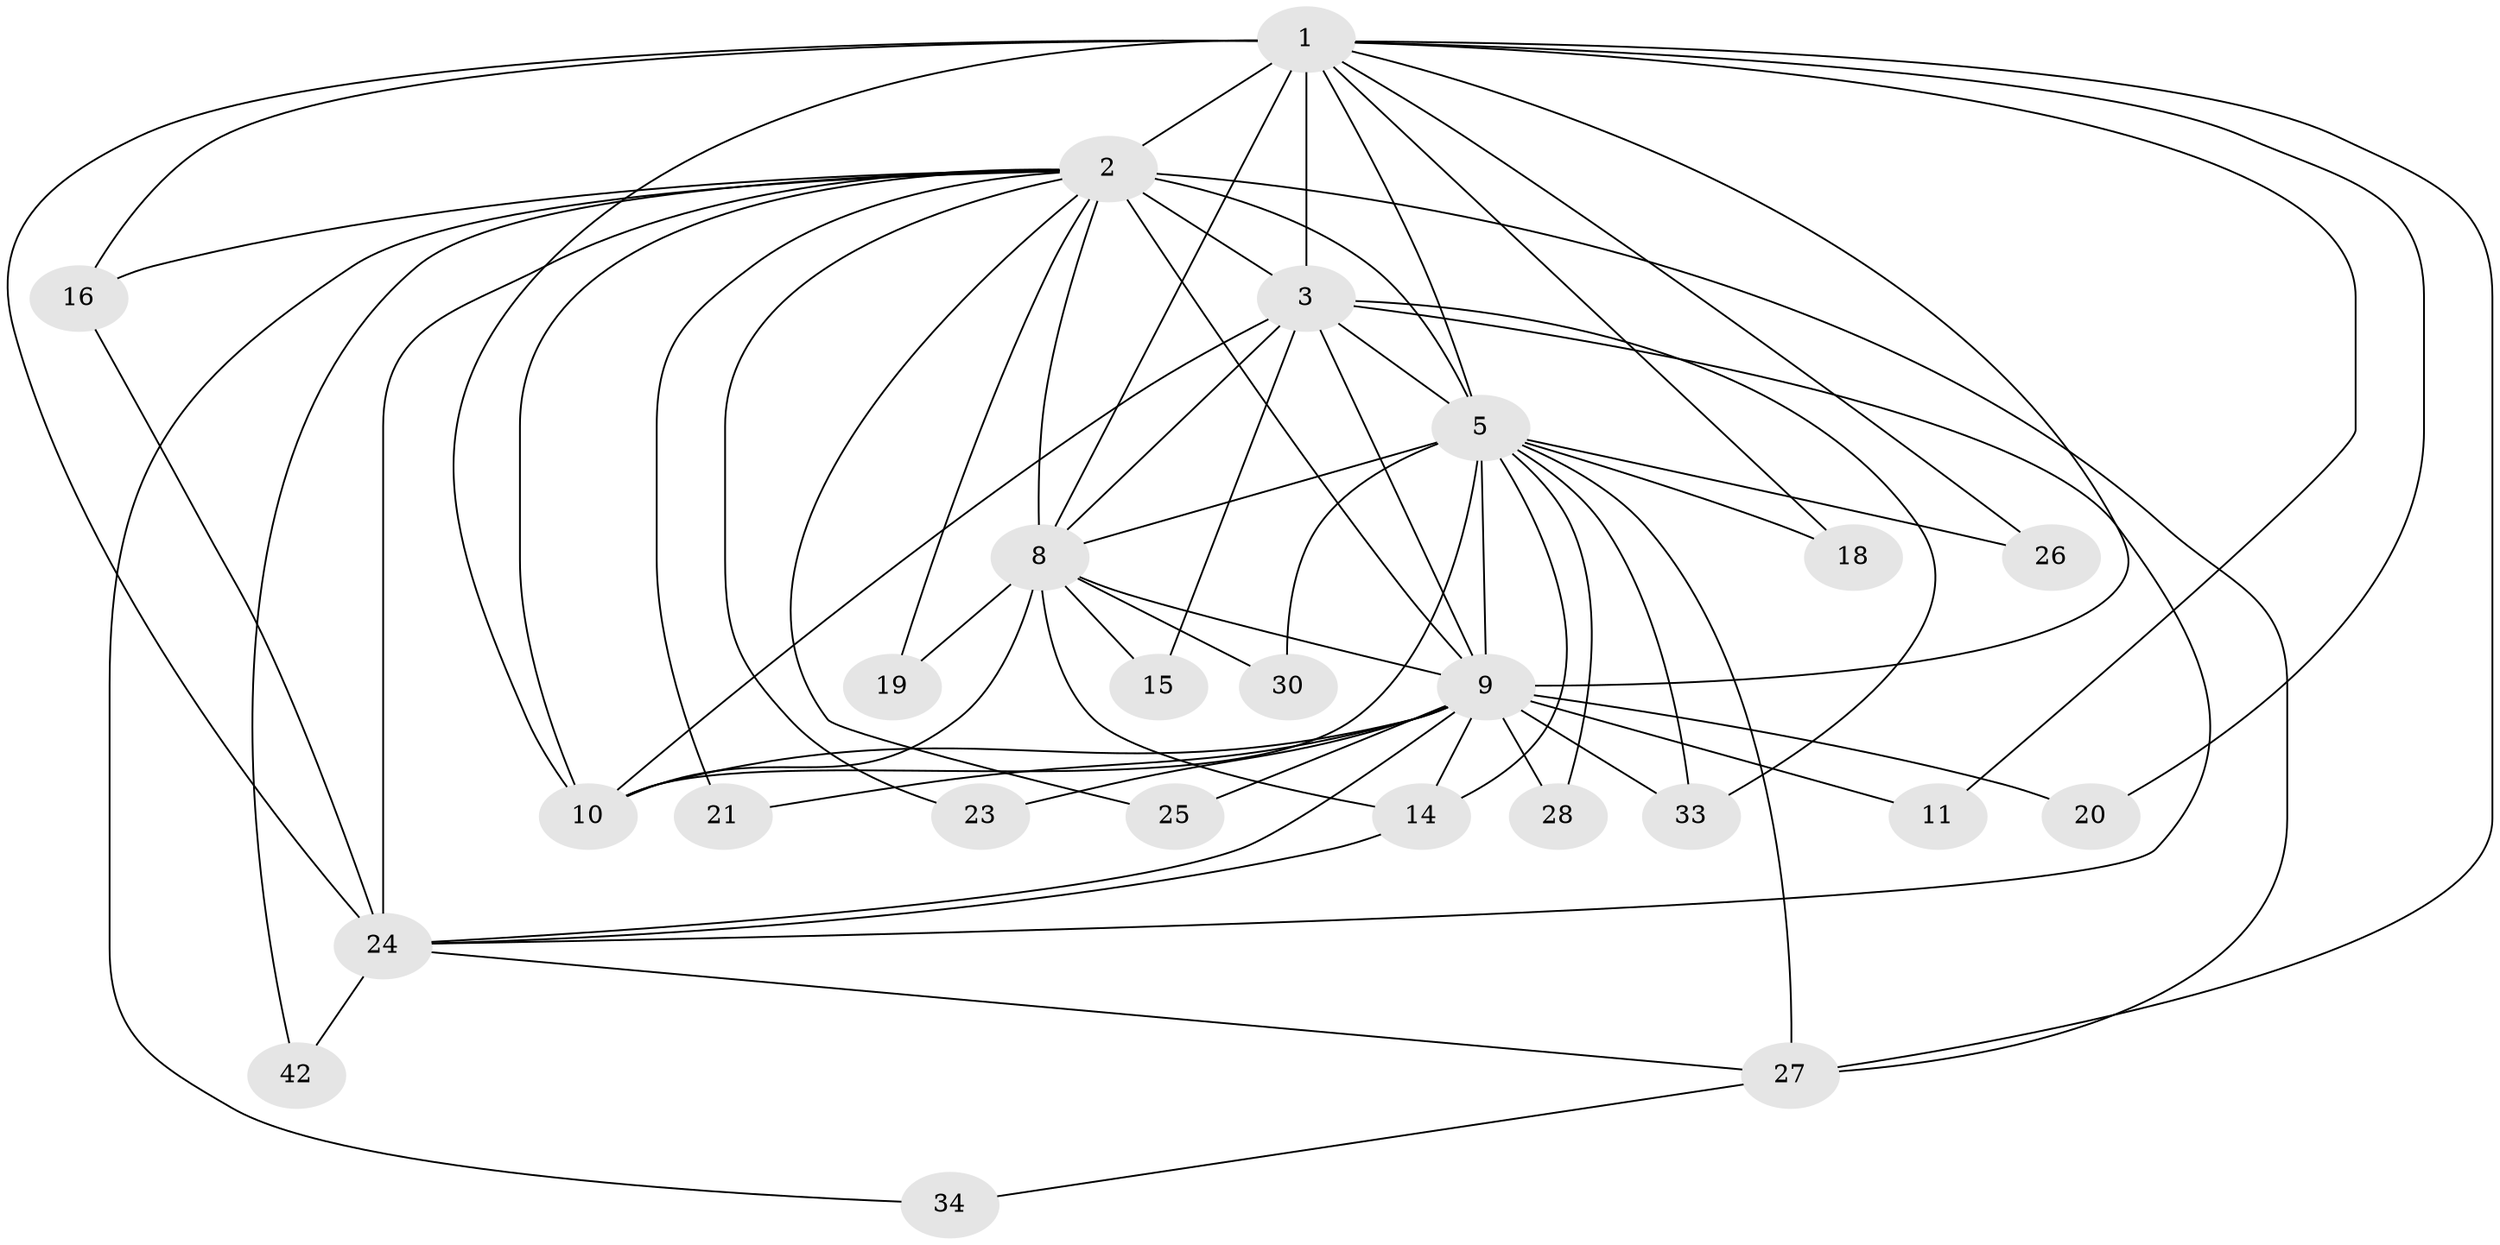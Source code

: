 // original degree distribution, {17: 0.0392156862745098, 21: 0.0196078431372549, 11: 0.0196078431372549, 13: 0.0392156862745098, 15: 0.0392156862745098, 16: 0.0196078431372549, 9: 0.0196078431372549, 2: 0.5294117647058824, 6: 0.0196078431372549, 4: 0.058823529411764705, 3: 0.17647058823529413, 8: 0.0196078431372549}
// Generated by graph-tools (version 1.1) at 2025/14/03/09/25 04:14:18]
// undirected, 25 vertices, 65 edges
graph export_dot {
graph [start="1"]
  node [color=gray90,style=filled];
  1;
  2 [super="+22+6+17+4"];
  3 [super="+7"];
  5 [super="+13+29"];
  8;
  9 [super="+12"];
  10;
  11;
  14 [super="+39"];
  15 [super="+47"];
  16 [super="+36+38"];
  18;
  19;
  20;
  21;
  23;
  24 [super="+35+41+37+40"];
  25;
  26;
  27 [super="+31"];
  28;
  30 [super="+32"];
  33 [super="+46"];
  34;
  42;
  1 -- 2 [weight=3];
  1 -- 3 [weight=2];
  1 -- 5 [weight=2];
  1 -- 8;
  1 -- 9;
  1 -- 10;
  1 -- 11;
  1 -- 16;
  1 -- 18;
  1 -- 20;
  1 -- 26;
  1 -- 27;
  1 -- 24;
  2 -- 3 [weight=8];
  2 -- 5 [weight=4];
  2 -- 8 [weight=4];
  2 -- 9 [weight=4];
  2 -- 10 [weight=3];
  2 -- 16 [weight=2];
  2 -- 21;
  2 -- 23;
  2 -- 24 [weight=4];
  2 -- 34;
  2 -- 42;
  2 -- 19;
  2 -- 25;
  2 -- 27;
  3 -- 5 [weight=3];
  3 -- 8 [weight=2];
  3 -- 9 [weight=2];
  3 -- 10 [weight=2];
  3 -- 33;
  3 -- 15;
  3 -- 24;
  5 -- 8;
  5 -- 9;
  5 -- 10;
  5 -- 18;
  5 -- 26;
  5 -- 27;
  5 -- 28;
  5 -- 30;
  5 -- 33;
  5 -- 14;
  8 -- 9;
  8 -- 10;
  8 -- 14;
  8 -- 15 [weight=2];
  8 -- 19;
  8 -- 30 [weight=2];
  9 -- 10;
  9 -- 11;
  9 -- 20;
  9 -- 25;
  9 -- 33;
  9 -- 24;
  9 -- 21;
  9 -- 23;
  9 -- 28;
  9 -- 14;
  14 -- 24;
  16 -- 24;
  24 -- 42;
  24 -- 27;
  27 -- 34;
}
